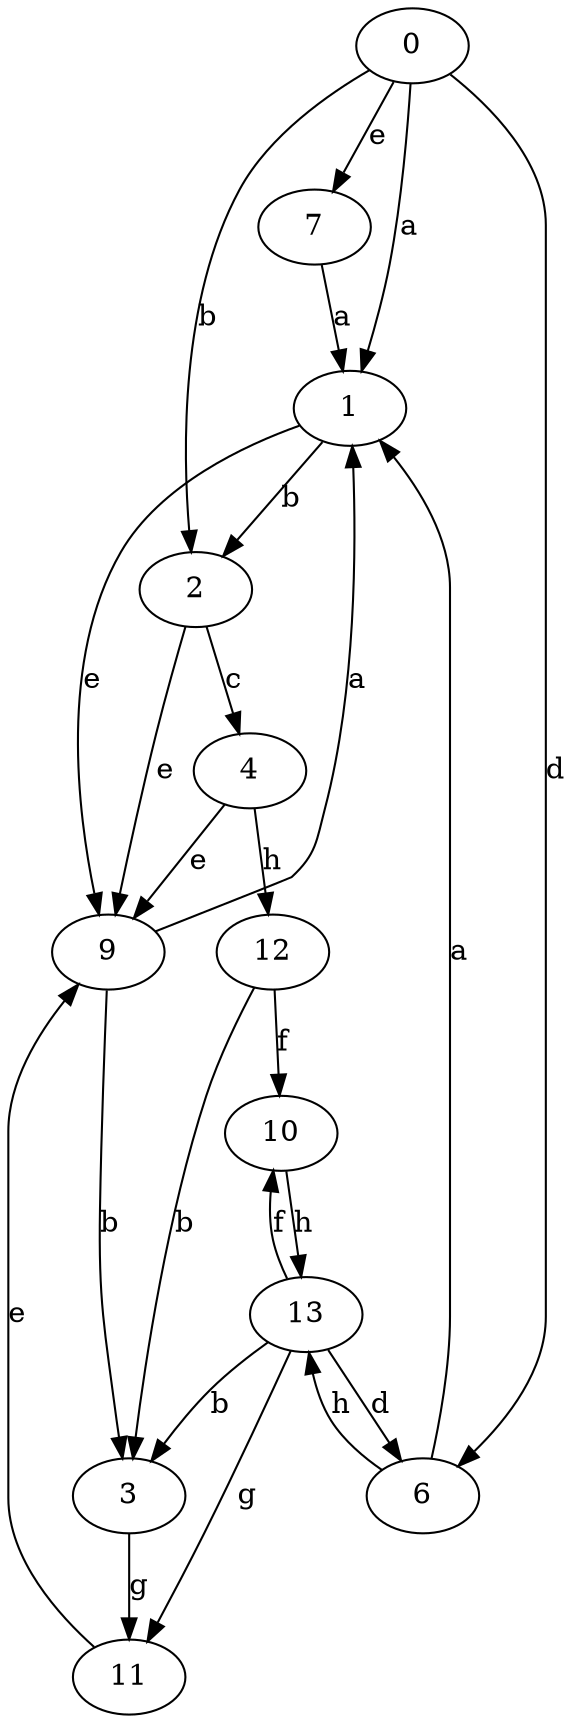 strict digraph  {
1;
2;
3;
4;
6;
7;
9;
10;
11;
0;
12;
13;
1 -> 2  [label=b];
1 -> 9  [label=e];
2 -> 4  [label=c];
2 -> 9  [label=e];
3 -> 11  [label=g];
4 -> 9  [label=e];
4 -> 12  [label=h];
6 -> 1  [label=a];
6 -> 13  [label=h];
7 -> 1  [label=a];
9 -> 1  [label=a];
9 -> 3  [label=b];
10 -> 13  [label=h];
11 -> 9  [label=e];
0 -> 1  [label=a];
0 -> 2  [label=b];
0 -> 6  [label=d];
0 -> 7  [label=e];
12 -> 3  [label=b];
12 -> 10  [label=f];
13 -> 3  [label=b];
13 -> 6  [label=d];
13 -> 10  [label=f];
13 -> 11  [label=g];
}
